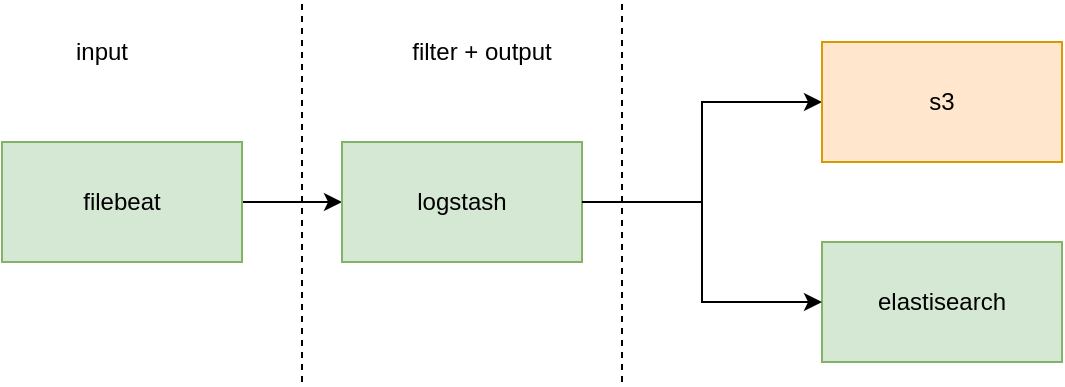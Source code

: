 <mxfile version="28.0.4">
  <diagram name="第 1 页" id="8t-4GGqIrGebbzu1JIW0">
    <mxGraphModel dx="1010" dy="604" grid="1" gridSize="10" guides="1" tooltips="1" connect="1" arrows="1" fold="1" page="1" pageScale="1" pageWidth="827" pageHeight="1169" math="0" shadow="0">
      <root>
        <mxCell id="0" />
        <mxCell id="1" parent="0" />
        <mxCell id="aimRQ3f9dgfAnwGQ2h_w-3" value="" style="edgeStyle=orthogonalEdgeStyle;rounded=0;orthogonalLoop=1;jettySize=auto;html=1;" parent="1" source="aimRQ3f9dgfAnwGQ2h_w-1" target="aimRQ3f9dgfAnwGQ2h_w-2" edge="1">
          <mxGeometry relative="1" as="geometry" />
        </mxCell>
        <mxCell id="aimRQ3f9dgfAnwGQ2h_w-1" value="filebeat" style="rounded=0;whiteSpace=wrap;html=1;fillColor=#d5e8d4;strokeColor=#82b366;" parent="1" vertex="1">
          <mxGeometry x="110" y="90" width="120" height="60" as="geometry" />
        </mxCell>
        <mxCell id="aimRQ3f9dgfAnwGQ2h_w-8" style="edgeStyle=orthogonalEdgeStyle;rounded=0;orthogonalLoop=1;jettySize=auto;html=1;entryX=0;entryY=0.5;entryDx=0;entryDy=0;" parent="1" source="aimRQ3f9dgfAnwGQ2h_w-2" target="aimRQ3f9dgfAnwGQ2h_w-4" edge="1">
          <mxGeometry relative="1" as="geometry" />
        </mxCell>
        <mxCell id="aimRQ3f9dgfAnwGQ2h_w-2" value="logstash" style="rounded=0;whiteSpace=wrap;html=1;fillColor=#d5e8d4;strokeColor=#82b366;" parent="1" vertex="1">
          <mxGeometry x="280" y="90" width="120" height="60" as="geometry" />
        </mxCell>
        <mxCell id="aimRQ3f9dgfAnwGQ2h_w-4" value="s3" style="whiteSpace=wrap;html=1;rounded=0;fillColor=#ffe6cc;strokeColor=#d79b00;" parent="1" vertex="1">
          <mxGeometry x="520" y="40" width="120" height="60" as="geometry" />
        </mxCell>
        <mxCell id="aimRQ3f9dgfAnwGQ2h_w-9" value="elastisearch" style="whiteSpace=wrap;html=1;rounded=0;fillColor=#d5e8d4;strokeColor=#82b366;" parent="1" vertex="1">
          <mxGeometry x="520" y="140" width="120" height="60" as="geometry" />
        </mxCell>
        <mxCell id="aimRQ3f9dgfAnwGQ2h_w-10" style="edgeStyle=orthogonalEdgeStyle;rounded=0;orthogonalLoop=1;jettySize=auto;html=1;entryX=0;entryY=0.5;entryDx=0;entryDy=0;" parent="1" source="aimRQ3f9dgfAnwGQ2h_w-2" target="aimRQ3f9dgfAnwGQ2h_w-9" edge="1">
          <mxGeometry relative="1" as="geometry" />
        </mxCell>
        <mxCell id="etql72AZ4QGBsyOpOnnU-1" value="" style="endArrow=none;dashed=1;html=1;rounded=0;" edge="1" parent="1">
          <mxGeometry width="50" height="50" relative="1" as="geometry">
            <mxPoint x="260" y="210" as="sourcePoint" />
            <mxPoint x="260" y="20" as="targetPoint" />
          </mxGeometry>
        </mxCell>
        <mxCell id="etql72AZ4QGBsyOpOnnU-2" value="" style="endArrow=none;dashed=1;html=1;rounded=0;" edge="1" parent="1">
          <mxGeometry width="50" height="50" relative="1" as="geometry">
            <mxPoint x="420" y="210" as="sourcePoint" />
            <mxPoint x="420" y="20" as="targetPoint" />
          </mxGeometry>
        </mxCell>
        <mxCell id="etql72AZ4QGBsyOpOnnU-3" value="input" style="text;html=1;align=center;verticalAlign=middle;whiteSpace=wrap;rounded=0;" vertex="1" parent="1">
          <mxGeometry x="130" y="30" width="60" height="30" as="geometry" />
        </mxCell>
        <mxCell id="etql72AZ4QGBsyOpOnnU-4" value="filter + output" style="text;html=1;align=center;verticalAlign=middle;whiteSpace=wrap;rounded=0;" vertex="1" parent="1">
          <mxGeometry x="310" y="30" width="80" height="30" as="geometry" />
        </mxCell>
      </root>
    </mxGraphModel>
  </diagram>
</mxfile>
